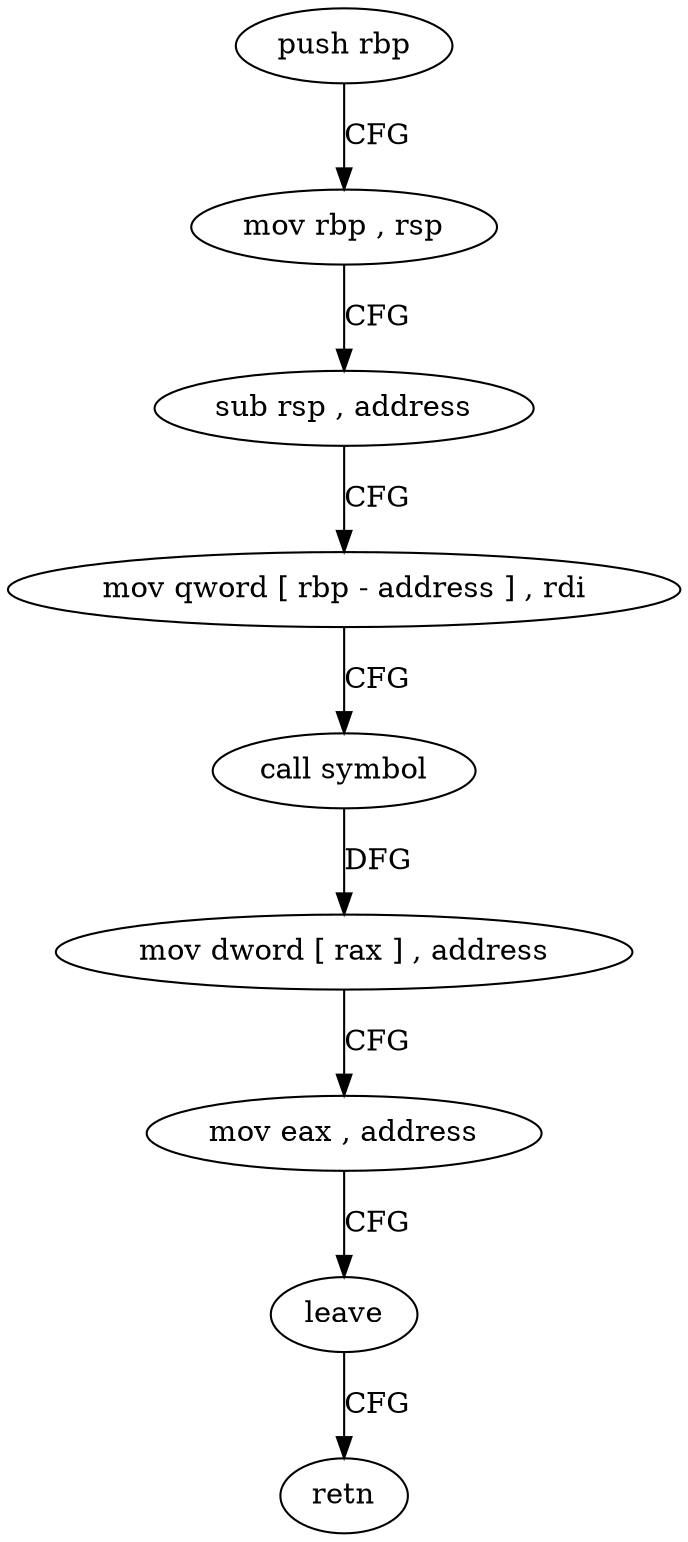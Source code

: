 digraph "func" {
"4456734" [label = "push rbp" ]
"4456735" [label = "mov rbp , rsp" ]
"4456738" [label = "sub rsp , address" ]
"4456742" [label = "mov qword [ rbp - address ] , rdi" ]
"4456746" [label = "call symbol" ]
"4456751" [label = "mov dword [ rax ] , address" ]
"4456757" [label = "mov eax , address" ]
"4456762" [label = "leave" ]
"4456763" [label = "retn" ]
"4456734" -> "4456735" [ label = "CFG" ]
"4456735" -> "4456738" [ label = "CFG" ]
"4456738" -> "4456742" [ label = "CFG" ]
"4456742" -> "4456746" [ label = "CFG" ]
"4456746" -> "4456751" [ label = "DFG" ]
"4456751" -> "4456757" [ label = "CFG" ]
"4456757" -> "4456762" [ label = "CFG" ]
"4456762" -> "4456763" [ label = "CFG" ]
}
